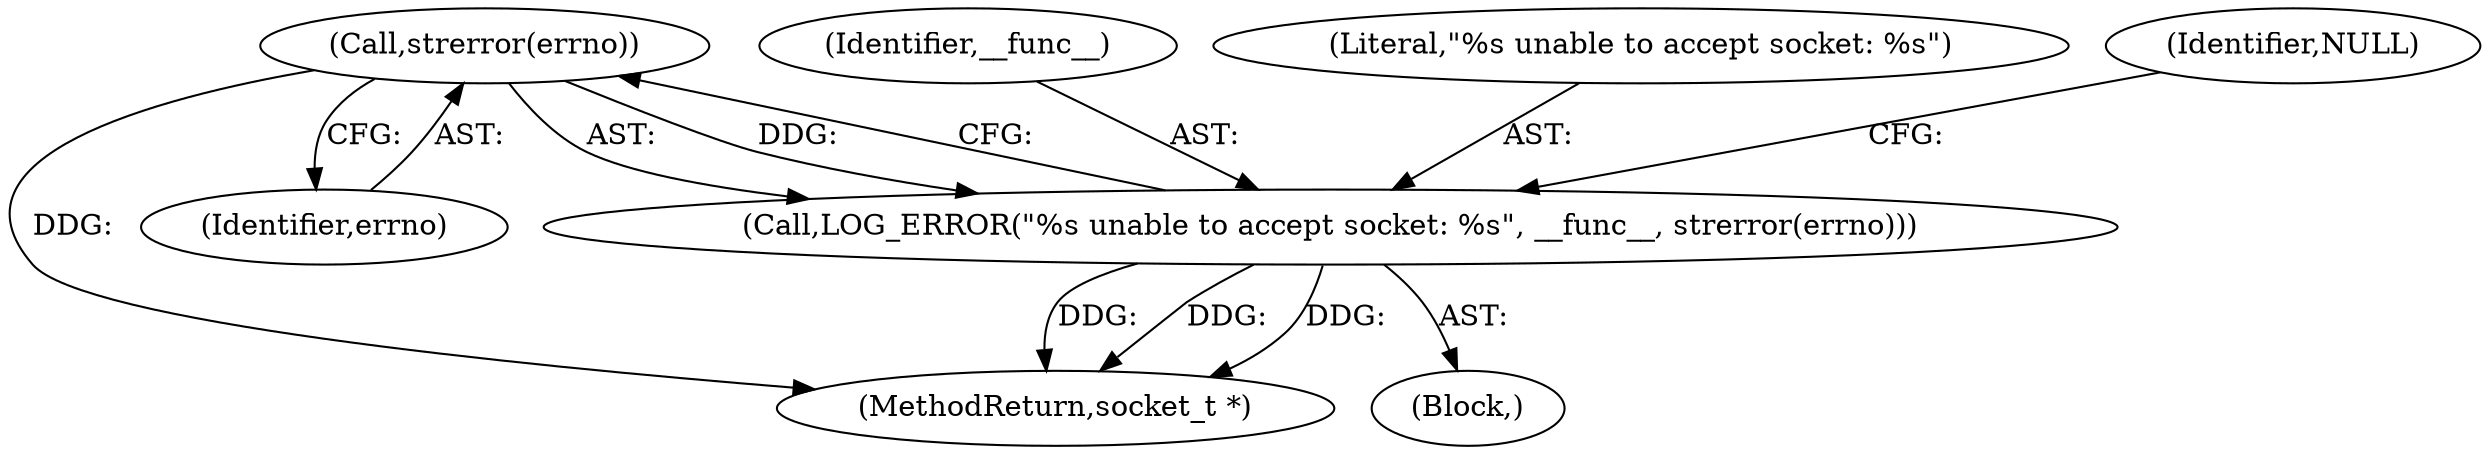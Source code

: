 digraph "0_Android_472271b153c5dc53c28beac55480a8d8434b2d5c_61@API" {
"1000125" [label="(Call,strerror(errno))"];
"1000122" [label="(Call,LOG_ERROR(\"%s unable to accept socket: %s\", __func__, strerror(errno)))"];
"1000125" [label="(Call,strerror(errno))"];
"1000124" [label="(Identifier,__func__)"];
"1000155" [label="(MethodReturn,socket_t *)"];
"1000121" [label="(Block,)"];
"1000123" [label="(Literal,\"%s unable to accept socket: %s\")"];
"1000128" [label="(Identifier,NULL)"];
"1000122" [label="(Call,LOG_ERROR(\"%s unable to accept socket: %s\", __func__, strerror(errno)))"];
"1000126" [label="(Identifier,errno)"];
"1000125" -> "1000122"  [label="AST: "];
"1000125" -> "1000126"  [label="CFG: "];
"1000126" -> "1000125"  [label="AST: "];
"1000122" -> "1000125"  [label="CFG: "];
"1000125" -> "1000155"  [label="DDG: "];
"1000125" -> "1000122"  [label="DDG: "];
"1000122" -> "1000121"  [label="AST: "];
"1000123" -> "1000122"  [label="AST: "];
"1000124" -> "1000122"  [label="AST: "];
"1000128" -> "1000122"  [label="CFG: "];
"1000122" -> "1000155"  [label="DDG: "];
"1000122" -> "1000155"  [label="DDG: "];
"1000122" -> "1000155"  [label="DDG: "];
}
